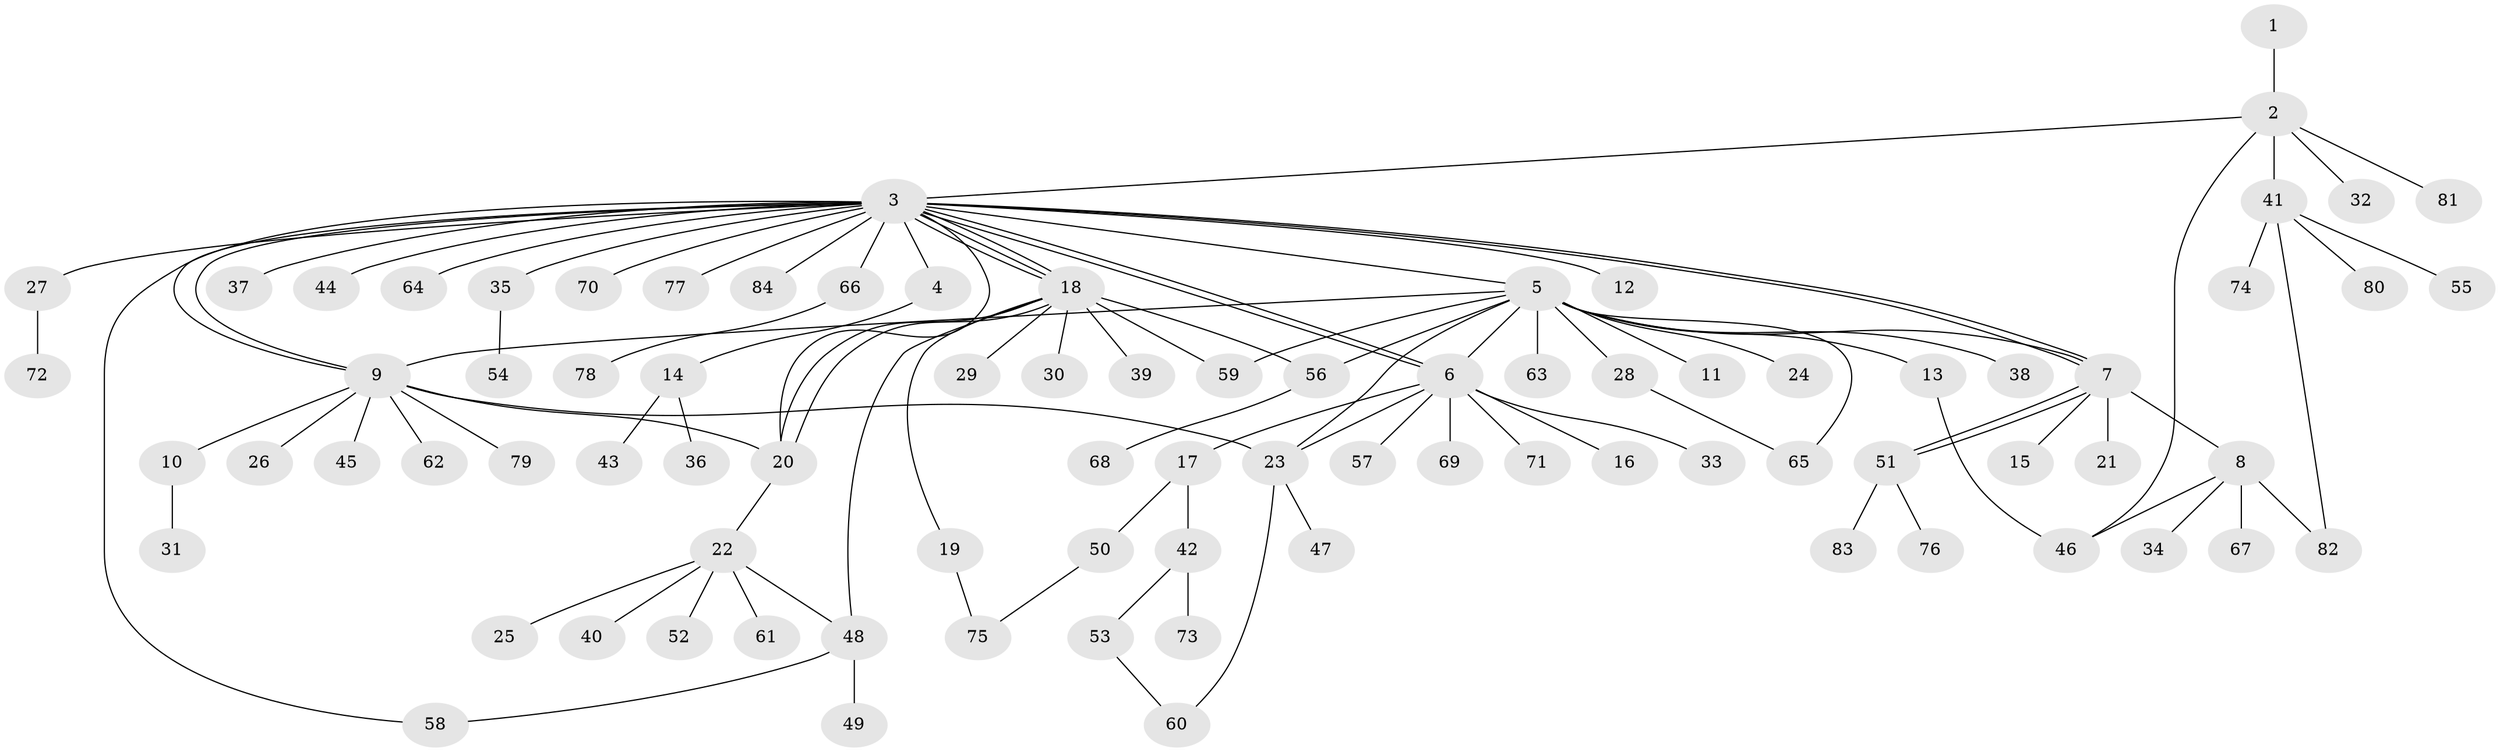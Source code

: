 // Generated by graph-tools (version 1.1) at 2025/25/03/09/25 03:25:53]
// undirected, 84 vertices, 107 edges
graph export_dot {
graph [start="1"]
  node [color=gray90,style=filled];
  1;
  2;
  3;
  4;
  5;
  6;
  7;
  8;
  9;
  10;
  11;
  12;
  13;
  14;
  15;
  16;
  17;
  18;
  19;
  20;
  21;
  22;
  23;
  24;
  25;
  26;
  27;
  28;
  29;
  30;
  31;
  32;
  33;
  34;
  35;
  36;
  37;
  38;
  39;
  40;
  41;
  42;
  43;
  44;
  45;
  46;
  47;
  48;
  49;
  50;
  51;
  52;
  53;
  54;
  55;
  56;
  57;
  58;
  59;
  60;
  61;
  62;
  63;
  64;
  65;
  66;
  67;
  68;
  69;
  70;
  71;
  72;
  73;
  74;
  75;
  76;
  77;
  78;
  79;
  80;
  81;
  82;
  83;
  84;
  1 -- 2;
  2 -- 3;
  2 -- 32;
  2 -- 41;
  2 -- 46;
  2 -- 81;
  3 -- 4;
  3 -- 5;
  3 -- 6;
  3 -- 6;
  3 -- 7;
  3 -- 7;
  3 -- 9;
  3 -- 9;
  3 -- 12;
  3 -- 18;
  3 -- 18;
  3 -- 18;
  3 -- 20;
  3 -- 27;
  3 -- 35;
  3 -- 37;
  3 -- 44;
  3 -- 58;
  3 -- 64;
  3 -- 66;
  3 -- 70;
  3 -- 77;
  3 -- 84;
  4 -- 14;
  5 -- 6;
  5 -- 7;
  5 -- 9;
  5 -- 11;
  5 -- 13;
  5 -- 23;
  5 -- 24;
  5 -- 28;
  5 -- 38;
  5 -- 56;
  5 -- 59;
  5 -- 63;
  5 -- 65;
  6 -- 16;
  6 -- 17;
  6 -- 23;
  6 -- 33;
  6 -- 57;
  6 -- 69;
  6 -- 71;
  7 -- 8;
  7 -- 15;
  7 -- 21;
  7 -- 51;
  7 -- 51;
  8 -- 34;
  8 -- 46;
  8 -- 67;
  8 -- 82;
  9 -- 10;
  9 -- 20;
  9 -- 23;
  9 -- 26;
  9 -- 45;
  9 -- 62;
  9 -- 79;
  10 -- 31;
  13 -- 46;
  14 -- 36;
  14 -- 43;
  17 -- 42;
  17 -- 50;
  18 -- 19;
  18 -- 20;
  18 -- 20;
  18 -- 29;
  18 -- 30;
  18 -- 39;
  18 -- 48;
  18 -- 56;
  18 -- 59;
  19 -- 75;
  20 -- 22;
  22 -- 25;
  22 -- 40;
  22 -- 48;
  22 -- 52;
  22 -- 61;
  23 -- 47;
  23 -- 60;
  27 -- 72;
  28 -- 65;
  35 -- 54;
  41 -- 55;
  41 -- 74;
  41 -- 80;
  41 -- 82;
  42 -- 53;
  42 -- 73;
  48 -- 49;
  48 -- 58;
  50 -- 75;
  51 -- 76;
  51 -- 83;
  53 -- 60;
  56 -- 68;
  66 -- 78;
}
